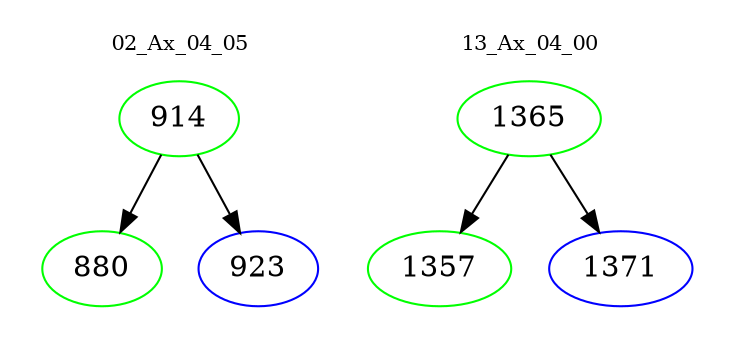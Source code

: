 digraph{
subgraph cluster_0 {
color = white
label = "02_Ax_04_05";
fontsize=10;
T0_914 [label="914", color="green"]
T0_914 -> T0_880 [color="black"]
T0_880 [label="880", color="green"]
T0_914 -> T0_923 [color="black"]
T0_923 [label="923", color="blue"]
}
subgraph cluster_1 {
color = white
label = "13_Ax_04_00";
fontsize=10;
T1_1365 [label="1365", color="green"]
T1_1365 -> T1_1357 [color="black"]
T1_1357 [label="1357", color="green"]
T1_1365 -> T1_1371 [color="black"]
T1_1371 [label="1371", color="blue"]
}
}
